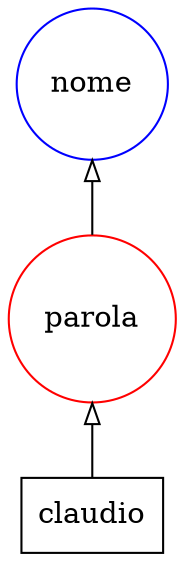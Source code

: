 digraph {
   rankdir=BT;
   edge [arrowhead=empty];

   subgraph {
      rank="source";
      edge [arrowhead=normal];
      node [shape=box];
      t71 [label="claudio"];
   }

   subgraph {
      rank="same";
      node [color=red,shape=circle];
      tag54 [label=parola]; 
   }

   subgraph {
      rank="same";
      node [color=blue,shape=circle];
      tag215 [label=nome]; 
   }

   subgraph {
      rank="same";
      node [color=green,shape=circle];
   }

   subgraph {
      rank="same";
      node [color=orange,shape=circle];
   }
   tag54 -> tag215;
   t71 -> tag54;
}